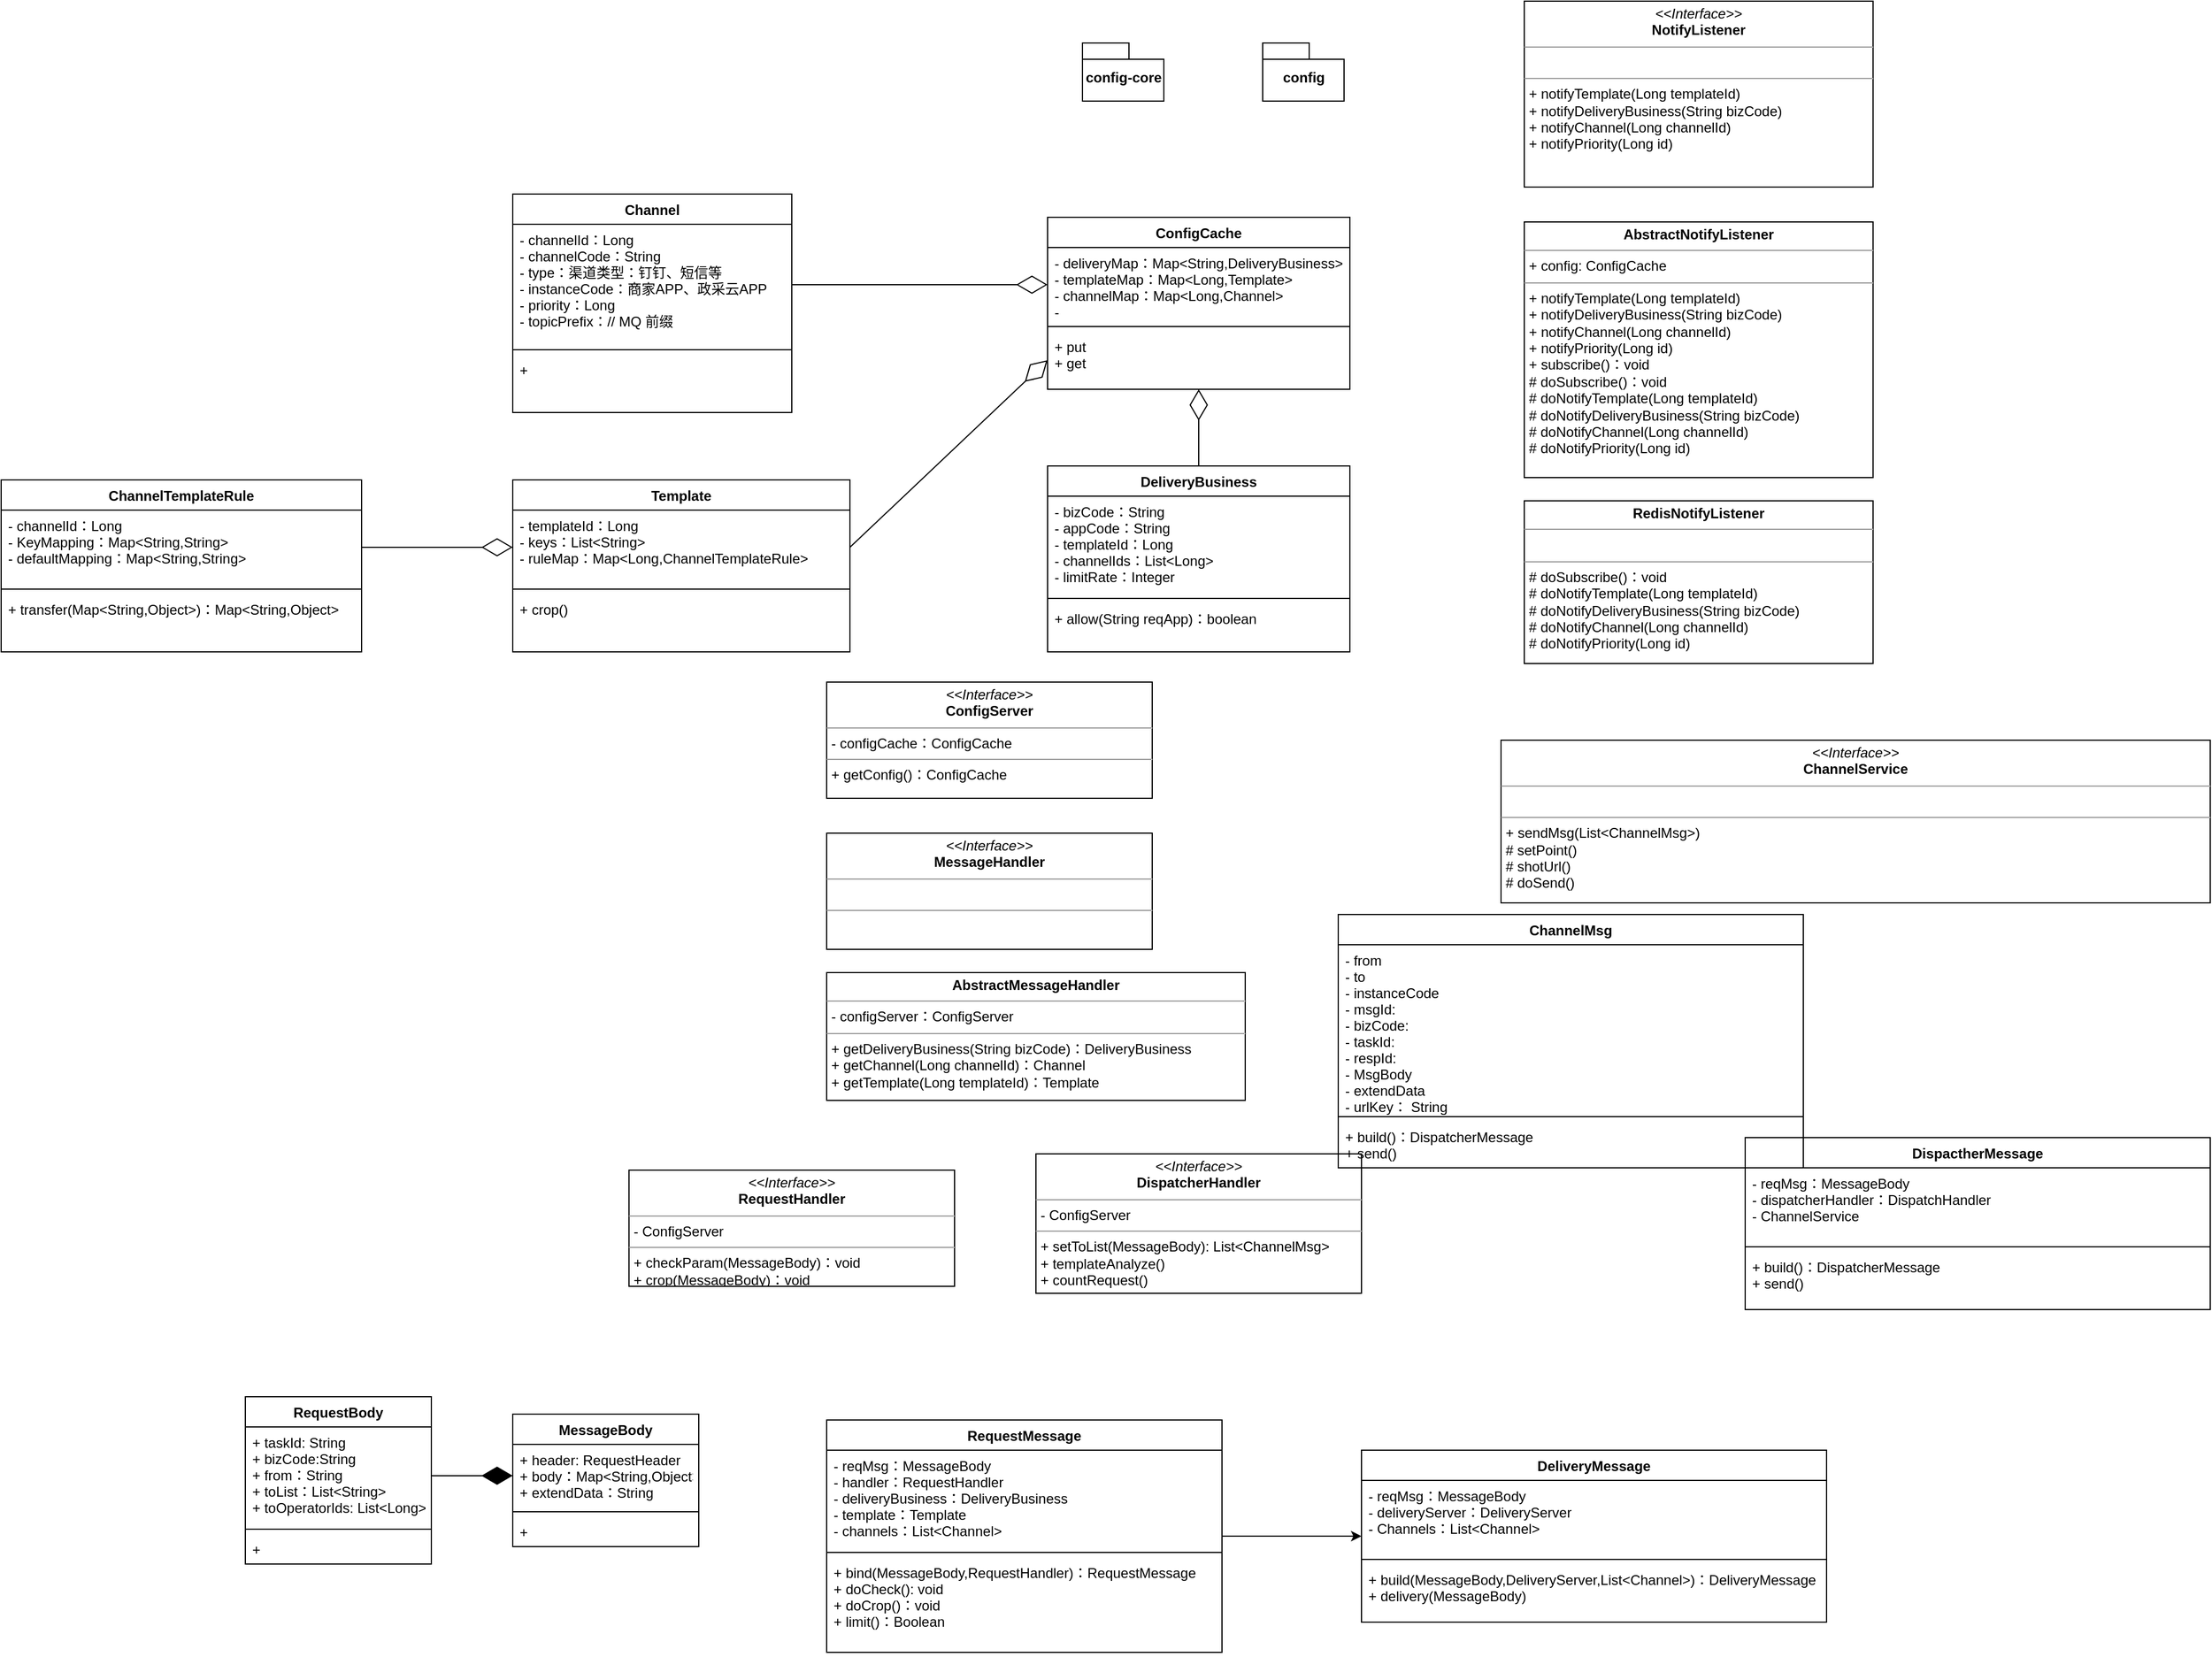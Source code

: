 <mxfile version="14.4.8" type="github">
  <diagram id="OKeaNCjVdxgjnTsQJaHc" name="Page-1">
    <mxGraphModel dx="3320" dy="3130" grid="1" gridSize="10" guides="1" tooltips="1" connect="1" arrows="1" fold="1" page="1" pageScale="1" pageWidth="1654" pageHeight="2336" math="0" shadow="0">
      <root>
        <mxCell id="0" />
        <mxCell id="1" parent="0" />
        <mxCell id="1ToK9-u_QO78GYbjEgOj-61" value="" style="edgeStyle=orthogonalEdgeStyle;rounded=0;orthogonalLoop=1;jettySize=auto;html=1;" edge="1" parent="1" source="1ToK9-u_QO78GYbjEgOj-1" target="1ToK9-u_QO78GYbjEgOj-57">
          <mxGeometry relative="1" as="geometry" />
        </mxCell>
        <mxCell id="1ToK9-u_QO78GYbjEgOj-1" value="RequestMessage" style="swimlane;fontStyle=1;align=center;verticalAlign=top;childLayout=stackLayout;horizontal=1;startSize=26;horizontalStack=0;resizeParent=1;resizeParentMax=0;resizeLast=0;collapsible=1;marginBottom=0;" vertex="1" parent="1">
          <mxGeometry x="30" y="645" width="340" height="200" as="geometry" />
        </mxCell>
        <mxCell id="1ToK9-u_QO78GYbjEgOj-2" value="- reqMsg：MessageBody&#xa;- handler：RequestHandler&#xa;- deliveryBusiness：DeliveryBusiness&#xa;- template：Template&#xa;- channels：List&lt;Channel&gt;" style="text;strokeColor=none;fillColor=none;align=left;verticalAlign=top;spacingLeft=4;spacingRight=4;overflow=hidden;rotatable=0;points=[[0,0.5],[1,0.5]];portConstraint=eastwest;" vertex="1" parent="1ToK9-u_QO78GYbjEgOj-1">
          <mxGeometry y="26" width="340" height="84" as="geometry" />
        </mxCell>
        <mxCell id="1ToK9-u_QO78GYbjEgOj-3" value="" style="line;strokeWidth=1;fillColor=none;align=left;verticalAlign=middle;spacingTop=-1;spacingLeft=3;spacingRight=3;rotatable=0;labelPosition=right;points=[];portConstraint=eastwest;" vertex="1" parent="1ToK9-u_QO78GYbjEgOj-1">
          <mxGeometry y="110" width="340" height="8" as="geometry" />
        </mxCell>
        <mxCell id="1ToK9-u_QO78GYbjEgOj-4" value="+ bind(MessageBody,RequestHandler)：RequestMessage&#xa;+ doCheck(): void&#xa;+ doCrop()：void&#xa;+ limit()：Boolean" style="text;strokeColor=none;fillColor=none;align=left;verticalAlign=top;spacingLeft=4;spacingRight=4;overflow=hidden;rotatable=0;points=[[0,0.5],[1,0.5]];portConstraint=eastwest;" vertex="1" parent="1ToK9-u_QO78GYbjEgOj-1">
          <mxGeometry y="118" width="340" height="82" as="geometry" />
        </mxCell>
        <mxCell id="1ToK9-u_QO78GYbjEgOj-5" value="MessageBody" style="swimlane;fontStyle=1;align=center;verticalAlign=top;childLayout=stackLayout;horizontal=1;startSize=26;horizontalStack=0;resizeParent=1;resizeParentMax=0;resizeLast=0;collapsible=1;marginBottom=0;" vertex="1" parent="1">
          <mxGeometry x="-240" y="640" width="160" height="114" as="geometry" />
        </mxCell>
        <mxCell id="1ToK9-u_QO78GYbjEgOj-6" value="+ header: RequestHeader&#xa;+ body：Map&lt;String,Object&gt;&#xa;+ extendData：String" style="text;strokeColor=none;fillColor=none;align=left;verticalAlign=top;spacingLeft=4;spacingRight=4;overflow=hidden;rotatable=0;points=[[0,0.5],[1,0.5]];portConstraint=eastwest;" vertex="1" parent="1ToK9-u_QO78GYbjEgOj-5">
          <mxGeometry y="26" width="160" height="54" as="geometry" />
        </mxCell>
        <mxCell id="1ToK9-u_QO78GYbjEgOj-7" value="" style="line;strokeWidth=1;fillColor=none;align=left;verticalAlign=middle;spacingTop=-1;spacingLeft=3;spacingRight=3;rotatable=0;labelPosition=right;points=[];portConstraint=eastwest;" vertex="1" parent="1ToK9-u_QO78GYbjEgOj-5">
          <mxGeometry y="80" width="160" height="8" as="geometry" />
        </mxCell>
        <mxCell id="1ToK9-u_QO78GYbjEgOj-8" value="+" style="text;strokeColor=none;fillColor=none;align=left;verticalAlign=top;spacingLeft=4;spacingRight=4;overflow=hidden;rotatable=0;points=[[0,0.5],[1,0.5]];portConstraint=eastwest;" vertex="1" parent="1ToK9-u_QO78GYbjEgOj-5">
          <mxGeometry y="88" width="160" height="26" as="geometry" />
        </mxCell>
        <mxCell id="1ToK9-u_QO78GYbjEgOj-9" value="RequestBody" style="swimlane;fontStyle=1;align=center;verticalAlign=top;childLayout=stackLayout;horizontal=1;startSize=26;horizontalStack=0;resizeParent=1;resizeParentMax=0;resizeLast=0;collapsible=1;marginBottom=0;" vertex="1" parent="1">
          <mxGeometry x="-470" y="625" width="160" height="144" as="geometry" />
        </mxCell>
        <mxCell id="1ToK9-u_QO78GYbjEgOj-10" value="+ taskId: String&#xa;+ bizCode:String&#xa;+ from：String&#xa;+ toList：List&lt;String&gt;&#xa;+ toOperatorIds: List&lt;Long&gt;" style="text;strokeColor=none;fillColor=none;align=left;verticalAlign=top;spacingLeft=4;spacingRight=4;overflow=hidden;rotatable=0;points=[[0,0.5],[1,0.5]];portConstraint=eastwest;" vertex="1" parent="1ToK9-u_QO78GYbjEgOj-9">
          <mxGeometry y="26" width="160" height="84" as="geometry" />
        </mxCell>
        <mxCell id="1ToK9-u_QO78GYbjEgOj-11" value="" style="line;strokeWidth=1;fillColor=none;align=left;verticalAlign=middle;spacingTop=-1;spacingLeft=3;spacingRight=3;rotatable=0;labelPosition=right;points=[];portConstraint=eastwest;" vertex="1" parent="1ToK9-u_QO78GYbjEgOj-9">
          <mxGeometry y="110" width="160" height="8" as="geometry" />
        </mxCell>
        <mxCell id="1ToK9-u_QO78GYbjEgOj-12" value="+" style="text;strokeColor=none;fillColor=none;align=left;verticalAlign=top;spacingLeft=4;spacingRight=4;overflow=hidden;rotatable=0;points=[[0,0.5],[1,0.5]];portConstraint=eastwest;" vertex="1" parent="1ToK9-u_QO78GYbjEgOj-9">
          <mxGeometry y="118" width="160" height="26" as="geometry" />
        </mxCell>
        <mxCell id="1ToK9-u_QO78GYbjEgOj-13" value="" style="endArrow=diamondThin;endFill=1;endSize=24;html=1;entryX=0;entryY=0.5;entryDx=0;entryDy=0;exitX=1;exitY=0.5;exitDx=0;exitDy=0;" edge="1" parent="1" source="1ToK9-u_QO78GYbjEgOj-10" target="1ToK9-u_QO78GYbjEgOj-6">
          <mxGeometry width="160" relative="1" as="geometry">
            <mxPoint x="-310" y="725" as="sourcePoint" />
            <mxPoint x="-150" y="725" as="targetPoint" />
          </mxGeometry>
        </mxCell>
        <mxCell id="1ToK9-u_QO78GYbjEgOj-14" value="DeliveryBusiness" style="swimlane;fontStyle=1;align=center;verticalAlign=top;childLayout=stackLayout;horizontal=1;startSize=26;horizontalStack=0;resizeParent=1;resizeParentMax=0;resizeLast=0;collapsible=1;marginBottom=0;" vertex="1" parent="1">
          <mxGeometry x="220" y="-176" width="260" height="160" as="geometry" />
        </mxCell>
        <mxCell id="1ToK9-u_QO78GYbjEgOj-15" value="- bizCode：String&#xa;- appCode：String&#xa;- templateId：Long&#xa;- channelIds：List&lt;Long&gt;&#xa;- limitRate：Integer&#xa;" style="text;strokeColor=none;fillColor=none;align=left;verticalAlign=top;spacingLeft=4;spacingRight=4;overflow=hidden;rotatable=0;points=[[0,0.5],[1,0.5]];portConstraint=eastwest;" vertex="1" parent="1ToK9-u_QO78GYbjEgOj-14">
          <mxGeometry y="26" width="260" height="84" as="geometry" />
        </mxCell>
        <mxCell id="1ToK9-u_QO78GYbjEgOj-16" value="" style="line;strokeWidth=1;fillColor=none;align=left;verticalAlign=middle;spacingTop=-1;spacingLeft=3;spacingRight=3;rotatable=0;labelPosition=right;points=[];portConstraint=eastwest;" vertex="1" parent="1ToK9-u_QO78GYbjEgOj-14">
          <mxGeometry y="110" width="260" height="8" as="geometry" />
        </mxCell>
        <mxCell id="1ToK9-u_QO78GYbjEgOj-17" value="+ allow(String reqApp)：boolean" style="text;strokeColor=none;fillColor=none;align=left;verticalAlign=top;spacingLeft=4;spacingRight=4;overflow=hidden;rotatable=0;points=[[0,0.5],[1,0.5]];portConstraint=eastwest;" vertex="1" parent="1ToK9-u_QO78GYbjEgOj-14">
          <mxGeometry y="118" width="260" height="42" as="geometry" />
        </mxCell>
        <mxCell id="1ToK9-u_QO78GYbjEgOj-18" value="&lt;p style=&quot;margin: 0px ; margin-top: 4px ; text-align: center&quot;&gt;&lt;i&gt;&amp;lt;&amp;lt;Interface&amp;gt;&amp;gt;&lt;/i&gt;&lt;br&gt;&lt;b&gt;NotifyListener&lt;/b&gt;&lt;/p&gt;&lt;hr size=&quot;1&quot;&gt;&lt;p style=&quot;margin: 0px ; margin-left: 4px&quot;&gt;&lt;br&gt;&lt;/p&gt;&lt;hr size=&quot;1&quot;&gt;&lt;p style=&quot;margin: 0px ; margin-left: 4px&quot;&gt;+ notifyTemplate(Long templateId)&lt;/p&gt;&lt;p style=&quot;margin: 0px ; margin-left: 4px&quot;&gt;+ notifyDeliveryBusiness(String bizCode)&lt;/p&gt;&lt;p style=&quot;margin: 0px ; margin-left: 4px&quot;&gt;+ notifyChannel(Long channelId)&lt;/p&gt;&lt;p style=&quot;margin: 0px ; margin-left: 4px&quot;&gt;+ notifyPriority(Long id)&lt;/p&gt;&lt;p style=&quot;margin: 0px ; margin-left: 4px&quot;&gt;&lt;br&gt;&lt;/p&gt;" style="verticalAlign=top;align=left;overflow=fill;fontSize=12;fontFamily=Helvetica;html=1;" vertex="1" parent="1">
          <mxGeometry x="630" y="-576" width="300" height="160" as="geometry" />
        </mxCell>
        <mxCell id="1ToK9-u_QO78GYbjEgOj-21" value="&lt;p style=&quot;margin: 0px ; margin-top: 4px ; text-align: center&quot;&gt;&lt;b&gt;AbstractNotifyListener&lt;/b&gt;&lt;/p&gt;&lt;hr size=&quot;1&quot;&gt;&lt;p style=&quot;margin: 0px ; margin-left: 4px&quot;&gt;+ config: ConfigCache&lt;/p&gt;&lt;hr size=&quot;1&quot;&gt;&lt;p style=&quot;margin: 0px 0px 0px 4px&quot;&gt;+ notifyTemplate(Long templateId)&lt;/p&gt;&lt;p style=&quot;margin: 0px 0px 0px 4px&quot;&gt;+ notifyDeliveryBusiness(String bizCode)&lt;/p&gt;&lt;p style=&quot;margin: 0px 0px 0px 4px&quot;&gt;+ notifyChannel(Long channelId)&lt;/p&gt;&lt;p style=&quot;margin: 0px 0px 0px 4px&quot;&gt;+ notifyPriority(Long id)&lt;/p&gt;&lt;p style=&quot;margin: 0px ; margin-left: 4px&quot;&gt;+ subscribe()：void&lt;/p&gt;&lt;p style=&quot;margin: 0px ; margin-left: 4px&quot;&gt;# doSubscribe()：void&lt;/p&gt;&lt;p style=&quot;margin: 0px 0px 0px 4px&quot;&gt;# doNotifyTemplate(Long templateId)&lt;/p&gt;&lt;p style=&quot;margin: 0px 0px 0px 4px&quot;&gt;# doNotifyDeliveryBusiness(String bizCode)&lt;/p&gt;&lt;p style=&quot;margin: 0px 0px 0px 4px&quot;&gt;# doNotifyChannel(Long channelId)&lt;/p&gt;&lt;p style=&quot;margin: 0px 0px 0px 4px&quot;&gt;# doNotifyPriority(Long id)&lt;/p&gt;" style="verticalAlign=top;align=left;overflow=fill;fontSize=12;fontFamily=Helvetica;html=1;" vertex="1" parent="1">
          <mxGeometry x="630" y="-386" width="300" height="220" as="geometry" />
        </mxCell>
        <mxCell id="1ToK9-u_QO78GYbjEgOj-22" value="ConfigCache" style="swimlane;fontStyle=1;align=center;verticalAlign=top;childLayout=stackLayout;horizontal=1;startSize=26;horizontalStack=0;resizeParent=1;resizeParentMax=0;resizeLast=0;collapsible=1;marginBottom=0;" vertex="1" parent="1">
          <mxGeometry x="220" y="-390" width="260" height="148" as="geometry" />
        </mxCell>
        <mxCell id="1ToK9-u_QO78GYbjEgOj-23" value="- deliveryMap：Map&lt;String,DeliveryBusiness&gt;&#xa;- templateMap：Map&lt;Long,Template&gt;&#xa;- channelMap：Map&lt;Long,Channel&gt;&#xa;- &#xa;" style="text;strokeColor=none;fillColor=none;align=left;verticalAlign=top;spacingLeft=4;spacingRight=4;overflow=hidden;rotatable=0;points=[[0,0.5],[1,0.5]];portConstraint=eastwest;" vertex="1" parent="1ToK9-u_QO78GYbjEgOj-22">
          <mxGeometry y="26" width="260" height="64" as="geometry" />
        </mxCell>
        <mxCell id="1ToK9-u_QO78GYbjEgOj-24" value="" style="line;strokeWidth=1;fillColor=none;align=left;verticalAlign=middle;spacingTop=-1;spacingLeft=3;spacingRight=3;rotatable=0;labelPosition=right;points=[];portConstraint=eastwest;" vertex="1" parent="1ToK9-u_QO78GYbjEgOj-22">
          <mxGeometry y="90" width="260" height="8" as="geometry" />
        </mxCell>
        <mxCell id="1ToK9-u_QO78GYbjEgOj-25" value="+ put&#xa;+ get" style="text;strokeColor=none;fillColor=none;align=left;verticalAlign=top;spacingLeft=4;spacingRight=4;overflow=hidden;rotatable=0;points=[[0,0.5],[1,0.5]];portConstraint=eastwest;" vertex="1" parent="1ToK9-u_QO78GYbjEgOj-22">
          <mxGeometry y="98" width="260" height="50" as="geometry" />
        </mxCell>
        <mxCell id="1ToK9-u_QO78GYbjEgOj-26" value="&lt;p style=&quot;margin: 0px ; margin-top: 4px ; text-align: center&quot;&gt;&lt;b&gt;RedisNotifyListener&lt;/b&gt;&lt;/p&gt;&lt;hr size=&quot;1&quot;&gt;&lt;p style=&quot;margin: 0px ; margin-left: 4px&quot;&gt;&lt;br&gt;&lt;/p&gt;&lt;hr size=&quot;1&quot;&gt;&lt;p style=&quot;margin: 0px 0px 0px 4px&quot;&gt;&lt;span&gt;# doSubscribe()：void&lt;/span&gt;&lt;br&gt;&lt;/p&gt;&lt;p style=&quot;margin: 0px 0px 0px 4px&quot;&gt;# doNotifyTemplate(Long templateId)&lt;/p&gt;&lt;p style=&quot;margin: 0px 0px 0px 4px&quot;&gt;# doNotifyDeliveryBusiness(String bizCode)&lt;/p&gt;&lt;p style=&quot;margin: 0px 0px 0px 4px&quot;&gt;# doNotifyChannel(Long channelId)&lt;/p&gt;&lt;p style=&quot;margin: 0px 0px 0px 4px&quot;&gt;# doNotifyPriority(Long id)&lt;/p&gt;" style="verticalAlign=top;align=left;overflow=fill;fontSize=12;fontFamily=Helvetica;html=1;" vertex="1" parent="1">
          <mxGeometry x="630" y="-146" width="300" height="140" as="geometry" />
        </mxCell>
        <mxCell id="1ToK9-u_QO78GYbjEgOj-27" value="config-core" style="shape=folder;fontStyle=1;spacingTop=10;tabWidth=40;tabHeight=14;tabPosition=left;html=1;" vertex="1" parent="1">
          <mxGeometry x="250" y="-540" width="70" height="50" as="geometry" />
        </mxCell>
        <mxCell id="1ToK9-u_QO78GYbjEgOj-28" value="config" style="shape=folder;fontStyle=1;spacingTop=10;tabWidth=40;tabHeight=14;tabPosition=left;html=1;" vertex="1" parent="1">
          <mxGeometry x="405" y="-540" width="70" height="50" as="geometry" />
        </mxCell>
        <mxCell id="1ToK9-u_QO78GYbjEgOj-29" value="Channel" style="swimlane;fontStyle=1;align=center;verticalAlign=top;childLayout=stackLayout;horizontal=1;startSize=26;horizontalStack=0;resizeParent=1;resizeParentMax=0;resizeLast=0;collapsible=1;marginBottom=0;" vertex="1" parent="1">
          <mxGeometry x="-240" y="-410" width="240" height="188" as="geometry" />
        </mxCell>
        <mxCell id="1ToK9-u_QO78GYbjEgOj-30" value="- channelId：Long&#xa;- channelCode：String&#xa;- type：渠道类型：钉钉、短信等&#xa;- instanceCode：商家APP、政采云APP&#xa;- priority：Long&#xa;- topicPrefix：// MQ 前缀&#xa;" style="text;strokeColor=none;fillColor=none;align=left;verticalAlign=top;spacingLeft=4;spacingRight=4;overflow=hidden;rotatable=0;points=[[0,0.5],[1,0.5]];portConstraint=eastwest;" vertex="1" parent="1ToK9-u_QO78GYbjEgOj-29">
          <mxGeometry y="26" width="240" height="104" as="geometry" />
        </mxCell>
        <mxCell id="1ToK9-u_QO78GYbjEgOj-31" value="" style="line;strokeWidth=1;fillColor=none;align=left;verticalAlign=middle;spacingTop=-1;spacingLeft=3;spacingRight=3;rotatable=0;labelPosition=right;points=[];portConstraint=eastwest;" vertex="1" parent="1ToK9-u_QO78GYbjEgOj-29">
          <mxGeometry y="130" width="240" height="8" as="geometry" />
        </mxCell>
        <mxCell id="1ToK9-u_QO78GYbjEgOj-32" value="+ " style="text;strokeColor=none;fillColor=none;align=left;verticalAlign=top;spacingLeft=4;spacingRight=4;overflow=hidden;rotatable=0;points=[[0,0.5],[1,0.5]];portConstraint=eastwest;" vertex="1" parent="1ToK9-u_QO78GYbjEgOj-29">
          <mxGeometry y="138" width="240" height="50" as="geometry" />
        </mxCell>
        <mxCell id="1ToK9-u_QO78GYbjEgOj-39" value="Template" style="swimlane;fontStyle=1;align=center;verticalAlign=top;childLayout=stackLayout;horizontal=1;startSize=26;horizontalStack=0;resizeParent=1;resizeParentMax=0;resizeLast=0;collapsible=1;marginBottom=0;" vertex="1" parent="1">
          <mxGeometry x="-240" y="-164" width="290" height="148" as="geometry" />
        </mxCell>
        <mxCell id="1ToK9-u_QO78GYbjEgOj-40" value="- templateId：Long&#xa;- keys：List&lt;String&gt;&#xa;- ruleMap：Map&lt;Long,ChannelTemplateRule&gt;&#xa;" style="text;strokeColor=none;fillColor=none;align=left;verticalAlign=top;spacingLeft=4;spacingRight=4;overflow=hidden;rotatable=0;points=[[0,0.5],[1,0.5]];portConstraint=eastwest;" vertex="1" parent="1ToK9-u_QO78GYbjEgOj-39">
          <mxGeometry y="26" width="290" height="64" as="geometry" />
        </mxCell>
        <mxCell id="1ToK9-u_QO78GYbjEgOj-41" value="" style="line;strokeWidth=1;fillColor=none;align=left;verticalAlign=middle;spacingTop=-1;spacingLeft=3;spacingRight=3;rotatable=0;labelPosition=right;points=[];portConstraint=eastwest;" vertex="1" parent="1ToK9-u_QO78GYbjEgOj-39">
          <mxGeometry y="90" width="290" height="8" as="geometry" />
        </mxCell>
        <mxCell id="1ToK9-u_QO78GYbjEgOj-42" value="+ crop()" style="text;strokeColor=none;fillColor=none;align=left;verticalAlign=top;spacingLeft=4;spacingRight=4;overflow=hidden;rotatable=0;points=[[0,0.5],[1,0.5]];portConstraint=eastwest;" vertex="1" parent="1ToK9-u_QO78GYbjEgOj-39">
          <mxGeometry y="98" width="290" height="50" as="geometry" />
        </mxCell>
        <mxCell id="1ToK9-u_QO78GYbjEgOj-43" value="ChannelTemplateRule" style="swimlane;fontStyle=1;align=center;verticalAlign=top;childLayout=stackLayout;horizontal=1;startSize=26;horizontalStack=0;resizeParent=1;resizeParentMax=0;resizeLast=0;collapsible=1;marginBottom=0;" vertex="1" parent="1">
          <mxGeometry x="-680" y="-164" width="310" height="148" as="geometry" />
        </mxCell>
        <mxCell id="1ToK9-u_QO78GYbjEgOj-44" value="- channelId：Long&#xa;- KeyMapping：Map&lt;String,String&gt;&#xa;- defaultMapping：Map&lt;String,String&gt;&#xa;" style="text;strokeColor=none;fillColor=none;align=left;verticalAlign=top;spacingLeft=4;spacingRight=4;overflow=hidden;rotatable=0;points=[[0,0.5],[1,0.5]];portConstraint=eastwest;" vertex="1" parent="1ToK9-u_QO78GYbjEgOj-43">
          <mxGeometry y="26" width="310" height="64" as="geometry" />
        </mxCell>
        <mxCell id="1ToK9-u_QO78GYbjEgOj-45" value="" style="line;strokeWidth=1;fillColor=none;align=left;verticalAlign=middle;spacingTop=-1;spacingLeft=3;spacingRight=3;rotatable=0;labelPosition=right;points=[];portConstraint=eastwest;" vertex="1" parent="1ToK9-u_QO78GYbjEgOj-43">
          <mxGeometry y="90" width="310" height="8" as="geometry" />
        </mxCell>
        <mxCell id="1ToK9-u_QO78GYbjEgOj-46" value="+ transfer(Map&lt;String,Object&gt;)：Map&lt;String,Object&gt;" style="text;strokeColor=none;fillColor=none;align=left;verticalAlign=top;spacingLeft=4;spacingRight=4;overflow=hidden;rotatable=0;points=[[0,0.5],[1,0.5]];portConstraint=eastwest;" vertex="1" parent="1ToK9-u_QO78GYbjEgOj-43">
          <mxGeometry y="98" width="310" height="50" as="geometry" />
        </mxCell>
        <mxCell id="1ToK9-u_QO78GYbjEgOj-48" value="" style="endArrow=diamondThin;endFill=0;endSize=24;html=1;exitX=1;exitY=0.5;exitDx=0;exitDy=0;entryX=0;entryY=0.5;entryDx=0;entryDy=0;" edge="1" parent="1" source="1ToK9-u_QO78GYbjEgOj-44" target="1ToK9-u_QO78GYbjEgOj-40">
          <mxGeometry width="160" relative="1" as="geometry">
            <mxPoint x="-360" y="-90.5" as="sourcePoint" />
            <mxPoint x="-240" y="-90" as="targetPoint" />
          </mxGeometry>
        </mxCell>
        <mxCell id="1ToK9-u_QO78GYbjEgOj-49" value="" style="endArrow=diamondThin;endFill=0;endSize=24;html=1;exitX=1;exitY=0.5;exitDx=0;exitDy=0;entryX=0;entryY=0.5;entryDx=0;entryDy=0;" edge="1" parent="1" source="1ToK9-u_QO78GYbjEgOj-30" target="1ToK9-u_QO78GYbjEgOj-23">
          <mxGeometry width="160" relative="1" as="geometry">
            <mxPoint x="70" y="-316.5" as="sourcePoint" />
            <mxPoint x="200" y="-316.5" as="targetPoint" />
          </mxGeometry>
        </mxCell>
        <mxCell id="1ToK9-u_QO78GYbjEgOj-50" value="" style="endArrow=diamondThin;endFill=0;endSize=24;html=1;exitX=0.5;exitY=0;exitDx=0;exitDy=0;" edge="1" parent="1" source="1ToK9-u_QO78GYbjEgOj-14" target="1ToK9-u_QO78GYbjEgOj-25">
          <mxGeometry width="160" relative="1" as="geometry">
            <mxPoint x="140" y="-180" as="sourcePoint" />
            <mxPoint x="360" y="-180" as="targetPoint" />
          </mxGeometry>
        </mxCell>
        <mxCell id="1ToK9-u_QO78GYbjEgOj-51" value="" style="endArrow=diamondThin;endFill=0;endSize=24;html=1;exitX=1;exitY=0.5;exitDx=0;exitDy=0;entryX=0;entryY=0.5;entryDx=0;entryDy=0;" edge="1" parent="1" source="1ToK9-u_QO78GYbjEgOj-40" target="1ToK9-u_QO78GYbjEgOj-25">
          <mxGeometry width="160" relative="1" as="geometry">
            <mxPoint x="60" y="-130" as="sourcePoint" />
            <mxPoint x="280" y="-130" as="targetPoint" />
          </mxGeometry>
        </mxCell>
        <mxCell id="1ToK9-u_QO78GYbjEgOj-52" value="&lt;p style=&quot;margin: 0px ; margin-top: 4px ; text-align: center&quot;&gt;&lt;i&gt;&amp;lt;&amp;lt;Interface&amp;gt;&amp;gt;&lt;/i&gt;&lt;br&gt;&lt;b&gt;ConfigServer&lt;/b&gt;&lt;/p&gt;&lt;hr size=&quot;1&quot;&gt;&lt;p style=&quot;margin: 0px ; margin-left: 4px&quot;&gt;- configCache：ConfigCache&lt;/p&gt;&lt;hr size=&quot;1&quot;&gt;&lt;p style=&quot;margin: 0px ; margin-left: 4px&quot;&gt;+ getConfig()：ConfigCache&lt;/p&gt;" style="verticalAlign=top;align=left;overflow=fill;fontSize=12;fontFamily=Helvetica;html=1;" vertex="1" parent="1">
          <mxGeometry x="30" y="10" width="280" height="100" as="geometry" />
        </mxCell>
        <mxCell id="1ToK9-u_QO78GYbjEgOj-53" value="&lt;p style=&quot;margin: 0px ; margin-top: 4px ; text-align: center&quot;&gt;&lt;i&gt;&amp;lt;&amp;lt;Interface&amp;gt;&amp;gt;&lt;/i&gt;&lt;br&gt;&lt;b&gt;MessageHandler&lt;/b&gt;&lt;/p&gt;&lt;hr size=&quot;1&quot;&gt;&lt;p style=&quot;margin: 0px ; margin-left: 4px&quot;&gt;&lt;br&gt;&lt;/p&gt;&lt;hr size=&quot;1&quot;&gt;&lt;p style=&quot;margin: 0px ; margin-left: 4px&quot;&gt;&lt;br&gt;&lt;/p&gt;" style="verticalAlign=top;align=left;overflow=fill;fontSize=12;fontFamily=Helvetica;html=1;" vertex="1" parent="1">
          <mxGeometry x="30" y="140" width="280" height="100" as="geometry" />
        </mxCell>
        <mxCell id="1ToK9-u_QO78GYbjEgOj-54" value="&lt;p style=&quot;margin: 0px ; margin-top: 4px ; text-align: center&quot;&gt;&lt;i&gt;&amp;lt;&amp;lt;Interface&amp;gt;&amp;gt;&lt;/i&gt;&lt;br&gt;&lt;b&gt;Request&lt;/b&gt;&lt;b&gt;Handler&lt;/b&gt;&lt;/p&gt;&lt;hr size=&quot;1&quot;&gt;&lt;p style=&quot;margin: 0px ; margin-left: 4px&quot;&gt;- ConfigServer&lt;/p&gt;&lt;hr size=&quot;1&quot;&gt;&lt;p style=&quot;margin: 0px ; margin-left: 4px&quot;&gt;+ checkParam(MessageBody)：void&lt;/p&gt;&lt;p style=&quot;margin: 0px ; margin-left: 4px&quot;&gt;+ crop(MessageBody)：void&lt;/p&gt;" style="verticalAlign=top;align=left;overflow=fill;fontSize=12;fontFamily=Helvetica;html=1;" vertex="1" parent="1">
          <mxGeometry x="-140" y="430" width="280" height="100" as="geometry" />
        </mxCell>
        <mxCell id="1ToK9-u_QO78GYbjEgOj-55" value="&lt;p style=&quot;margin: 0px ; margin-top: 4px ; text-align: center&quot;&gt;&lt;i&gt;&amp;lt;&amp;lt;Interface&amp;gt;&amp;gt;&lt;/i&gt;&lt;br&gt;&lt;b&gt;DispatcherHandler&lt;/b&gt;&lt;/p&gt;&lt;hr size=&quot;1&quot;&gt;&lt;p style=&quot;margin: 0px ; margin-left: 4px&quot;&gt;- ConfigServer&lt;/p&gt;&lt;hr size=&quot;1&quot;&gt;&lt;p style=&quot;margin: 0px ; margin-left: 4px&quot;&gt;+ setToList(MessageBody): List&amp;lt;ChannelMsg&amp;gt;&lt;/p&gt;&lt;p style=&quot;margin: 0px ; margin-left: 4px&quot;&gt;+ templateAnalyze()&lt;/p&gt;&lt;p style=&quot;margin: 0px ; margin-left: 4px&quot;&gt;+ countRequest()&lt;/p&gt;" style="verticalAlign=top;align=left;overflow=fill;fontSize=12;fontFamily=Helvetica;html=1;" vertex="1" parent="1">
          <mxGeometry x="210" y="416" width="280" height="120" as="geometry" />
        </mxCell>
        <mxCell id="1ToK9-u_QO78GYbjEgOj-56" value="&lt;p style=&quot;margin: 0px ; margin-top: 4px ; text-align: center&quot;&gt;&lt;b&gt;AbstractMessageHandler&lt;/b&gt;&lt;/p&gt;&lt;hr size=&quot;1&quot;&gt;&lt;p style=&quot;margin: 0px ; margin-left: 4px&quot;&gt;- configServer：ConfigServer&lt;/p&gt;&lt;hr size=&quot;1&quot;&gt;&lt;p style=&quot;margin: 0px 0px 0px 4px&quot;&gt;+ getDeliveryBusiness(String bizCode)：DeliveryBusiness&lt;/p&gt;&lt;p style=&quot;margin: 0px 0px 0px 4px&quot;&gt;+ getChannel(Long channelId)：Channel&lt;/p&gt;&lt;p style=&quot;margin: 0px 0px 0px 4px&quot;&gt;+ getTemplate(Long templateId)：Template&lt;/p&gt;" style="verticalAlign=top;align=left;overflow=fill;fontSize=12;fontFamily=Helvetica;html=1;" vertex="1" parent="1">
          <mxGeometry x="30" y="260" width="360" height="110" as="geometry" />
        </mxCell>
        <mxCell id="1ToK9-u_QO78GYbjEgOj-57" value="DeliveryMessage" style="swimlane;fontStyle=1;align=center;verticalAlign=top;childLayout=stackLayout;horizontal=1;startSize=26;horizontalStack=0;resizeParent=1;resizeParentMax=0;resizeLast=0;collapsible=1;marginBottom=0;" vertex="1" parent="1">
          <mxGeometry x="490" y="671" width="400" height="148" as="geometry" />
        </mxCell>
        <mxCell id="1ToK9-u_QO78GYbjEgOj-58" value="- reqMsg：MessageBody&#xa;- deliveryServer：DeliveryServer&#xa;- Channels：List&lt;Channel&gt;&#xa;" style="text;strokeColor=none;fillColor=none;align=left;verticalAlign=top;spacingLeft=4;spacingRight=4;overflow=hidden;rotatable=0;points=[[0,0.5],[1,0.5]];portConstraint=eastwest;" vertex="1" parent="1ToK9-u_QO78GYbjEgOj-57">
          <mxGeometry y="26" width="400" height="64" as="geometry" />
        </mxCell>
        <mxCell id="1ToK9-u_QO78GYbjEgOj-59" value="" style="line;strokeWidth=1;fillColor=none;align=left;verticalAlign=middle;spacingTop=-1;spacingLeft=3;spacingRight=3;rotatable=0;labelPosition=right;points=[];portConstraint=eastwest;" vertex="1" parent="1ToK9-u_QO78GYbjEgOj-57">
          <mxGeometry y="90" width="400" height="8" as="geometry" />
        </mxCell>
        <mxCell id="1ToK9-u_QO78GYbjEgOj-60" value="+ build(MessageBody,DeliveryServer,List&lt;Channel&gt;)：DeliveryMessage&#xa;+ delivery(MessageBody)" style="text;strokeColor=none;fillColor=none;align=left;verticalAlign=top;spacingLeft=4;spacingRight=4;overflow=hidden;rotatable=0;points=[[0,0.5],[1,0.5]];portConstraint=eastwest;" vertex="1" parent="1ToK9-u_QO78GYbjEgOj-57">
          <mxGeometry y="98" width="400" height="50" as="geometry" />
        </mxCell>
        <mxCell id="1ToK9-u_QO78GYbjEgOj-62" value="DispactherMessage" style="swimlane;fontStyle=1;align=center;verticalAlign=top;childLayout=stackLayout;horizontal=1;startSize=26;horizontalStack=0;resizeParent=1;resizeParentMax=0;resizeLast=0;collapsible=1;marginBottom=0;" vertex="1" parent="1">
          <mxGeometry x="820" y="402" width="400" height="148" as="geometry" />
        </mxCell>
        <mxCell id="1ToK9-u_QO78GYbjEgOj-63" value="- reqMsg：MessageBody&#xa;- dispatcherHandler：DispatchHandler&#xa;- ChannelService&#xa;" style="text;strokeColor=none;fillColor=none;align=left;verticalAlign=top;spacingLeft=4;spacingRight=4;overflow=hidden;rotatable=0;points=[[0,0.5],[1,0.5]];portConstraint=eastwest;" vertex="1" parent="1ToK9-u_QO78GYbjEgOj-62">
          <mxGeometry y="26" width="400" height="64" as="geometry" />
        </mxCell>
        <mxCell id="1ToK9-u_QO78GYbjEgOj-64" value="" style="line;strokeWidth=1;fillColor=none;align=left;verticalAlign=middle;spacingTop=-1;spacingLeft=3;spacingRight=3;rotatable=0;labelPosition=right;points=[];portConstraint=eastwest;" vertex="1" parent="1ToK9-u_QO78GYbjEgOj-62">
          <mxGeometry y="90" width="400" height="8" as="geometry" />
        </mxCell>
        <mxCell id="1ToK9-u_QO78GYbjEgOj-65" value="+ build()：DispatcherMessage&#xa;+ send()" style="text;strokeColor=none;fillColor=none;align=left;verticalAlign=top;spacingLeft=4;spacingRight=4;overflow=hidden;rotatable=0;points=[[0,0.5],[1,0.5]];portConstraint=eastwest;" vertex="1" parent="1ToK9-u_QO78GYbjEgOj-62">
          <mxGeometry y="98" width="400" height="50" as="geometry" />
        </mxCell>
        <mxCell id="1ToK9-u_QO78GYbjEgOj-66" value="&lt;p style=&quot;margin: 0px ; margin-top: 4px ; text-align: center&quot;&gt;&lt;i&gt;&amp;lt;&amp;lt;Interface&amp;gt;&amp;gt;&lt;/i&gt;&lt;br&gt;&lt;b&gt;ChannelService&lt;/b&gt;&lt;/p&gt;&lt;hr size=&quot;1&quot;&gt;&lt;p style=&quot;margin: 0px ; margin-left: 4px&quot;&gt;&lt;br&gt;&lt;/p&gt;&lt;hr size=&quot;1&quot;&gt;&lt;p style=&quot;margin: 0px ; margin-left: 4px&quot;&gt;+ sendMsg(List&amp;lt;ChannelMsg&amp;gt;)&lt;/p&gt;&lt;p style=&quot;margin: 0px ; margin-left: 4px&quot;&gt;# setPoint()&lt;/p&gt;&lt;p style=&quot;margin: 0px ; margin-left: 4px&quot;&gt;# shotUrl()&lt;/p&gt;&lt;p style=&quot;margin: 0px ; margin-left: 4px&quot;&gt;# doSend()&lt;/p&gt;" style="verticalAlign=top;align=left;overflow=fill;fontSize=12;fontFamily=Helvetica;html=1;" vertex="1" parent="1">
          <mxGeometry x="610" y="60" width="610" height="140" as="geometry" />
        </mxCell>
        <mxCell id="1ToK9-u_QO78GYbjEgOj-67" value="ChannelMsg" style="swimlane;fontStyle=1;align=center;verticalAlign=top;childLayout=stackLayout;horizontal=1;startSize=26;horizontalStack=0;resizeParent=1;resizeParentMax=0;resizeLast=0;collapsible=1;marginBottom=0;" vertex="1" parent="1">
          <mxGeometry x="470" y="210" width="400" height="218" as="geometry" />
        </mxCell>
        <mxCell id="1ToK9-u_QO78GYbjEgOj-68" value="- from&#xa;- to&#xa;- instanceCode&#xa;- msgId:&#xa;- bizCode:&#xa;- taskId:&#xa;- respId:&#xa;- MsgBody&#xa;- extendData&#xa;- urlKey： String" style="text;strokeColor=none;fillColor=none;align=left;verticalAlign=top;spacingLeft=4;spacingRight=4;overflow=hidden;rotatable=0;points=[[0,0.5],[1,0.5]];portConstraint=eastwest;" vertex="1" parent="1ToK9-u_QO78GYbjEgOj-67">
          <mxGeometry y="26" width="400" height="144" as="geometry" />
        </mxCell>
        <mxCell id="1ToK9-u_QO78GYbjEgOj-69" value="" style="line;strokeWidth=1;fillColor=none;align=left;verticalAlign=middle;spacingTop=-1;spacingLeft=3;spacingRight=3;rotatable=0;labelPosition=right;points=[];portConstraint=eastwest;" vertex="1" parent="1ToK9-u_QO78GYbjEgOj-67">
          <mxGeometry y="170" width="400" height="8" as="geometry" />
        </mxCell>
        <mxCell id="1ToK9-u_QO78GYbjEgOj-70" value="+ build()：DispatcherMessage&#xa;+ send()" style="text;strokeColor=none;fillColor=none;align=left;verticalAlign=top;spacingLeft=4;spacingRight=4;overflow=hidden;rotatable=0;points=[[0,0.5],[1,0.5]];portConstraint=eastwest;" vertex="1" parent="1ToK9-u_QO78GYbjEgOj-67">
          <mxGeometry y="178" width="400" height="40" as="geometry" />
        </mxCell>
      </root>
    </mxGraphModel>
  </diagram>
</mxfile>
